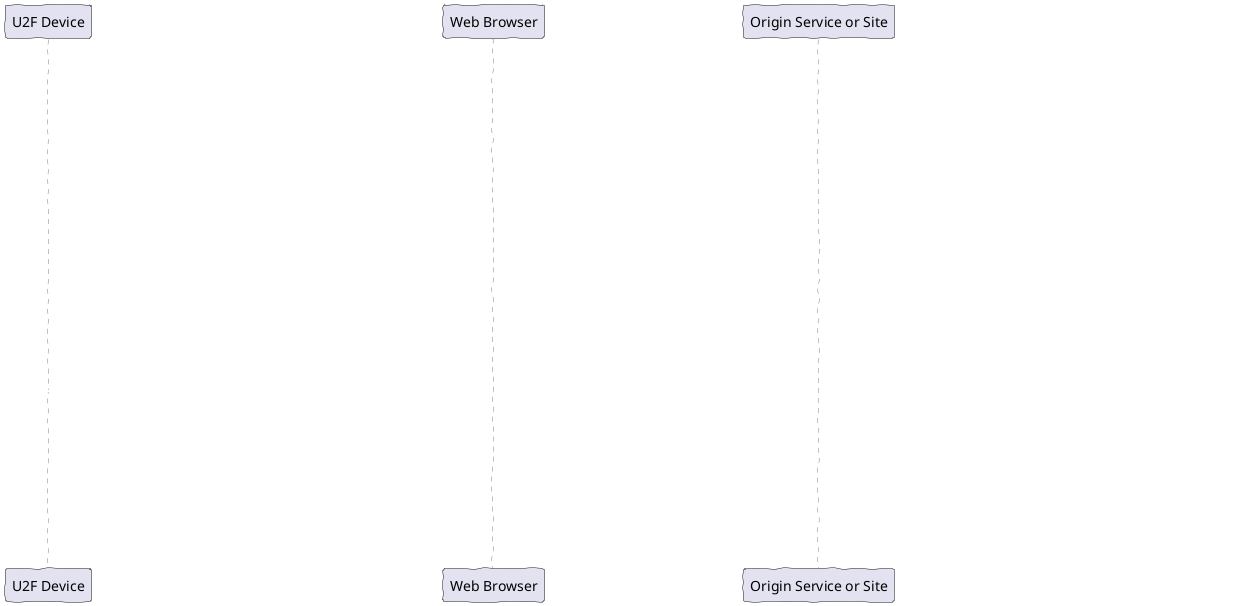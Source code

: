 @startuml

participant "Origin Service or Site" as R order 60
participant "Web Browser" as C order 40
participant "U2F Device" as U order 20

skinparam backgroundColor transparent
skinparam handwritten true

skinparam DefaultFontColor White
skinparam DefaultFontName Rufscript
skinparam DefaultFontSize 22

skinparam sequence {
ArrowColor White
ArrowFontName Rufscript
ArrowFontColor White
  
LifeLineBorderColor Grey
LifeLineBackgroundColor #A9DCDF

ParticipantBorderColor White
ParticipantBackgroundColor #111111
ParticipantFontName Rufscript
ParticipantFontSize 24
ParticipantFontColor White
}

C -> R: login attempt

C <- R: handle //h//, app id //id//, challenge

C -> C: check //id//

U <- C: //h//, //id//, //c// = (challenge, origin, channel id, ...)

U -> U: - lookup the private key associated with //h//\n- increment counter //cnt//\n- compute //s// = signature(//id//, //c//, //cnt//)

U -> C: //cnt//, //s//

C -> R: //cnt//, //c//, //s//

R -> R: - lookup the public key associated with //h//\n- check //s// using the public key\n- verify origin, channel id, //cnt//

@enduml
